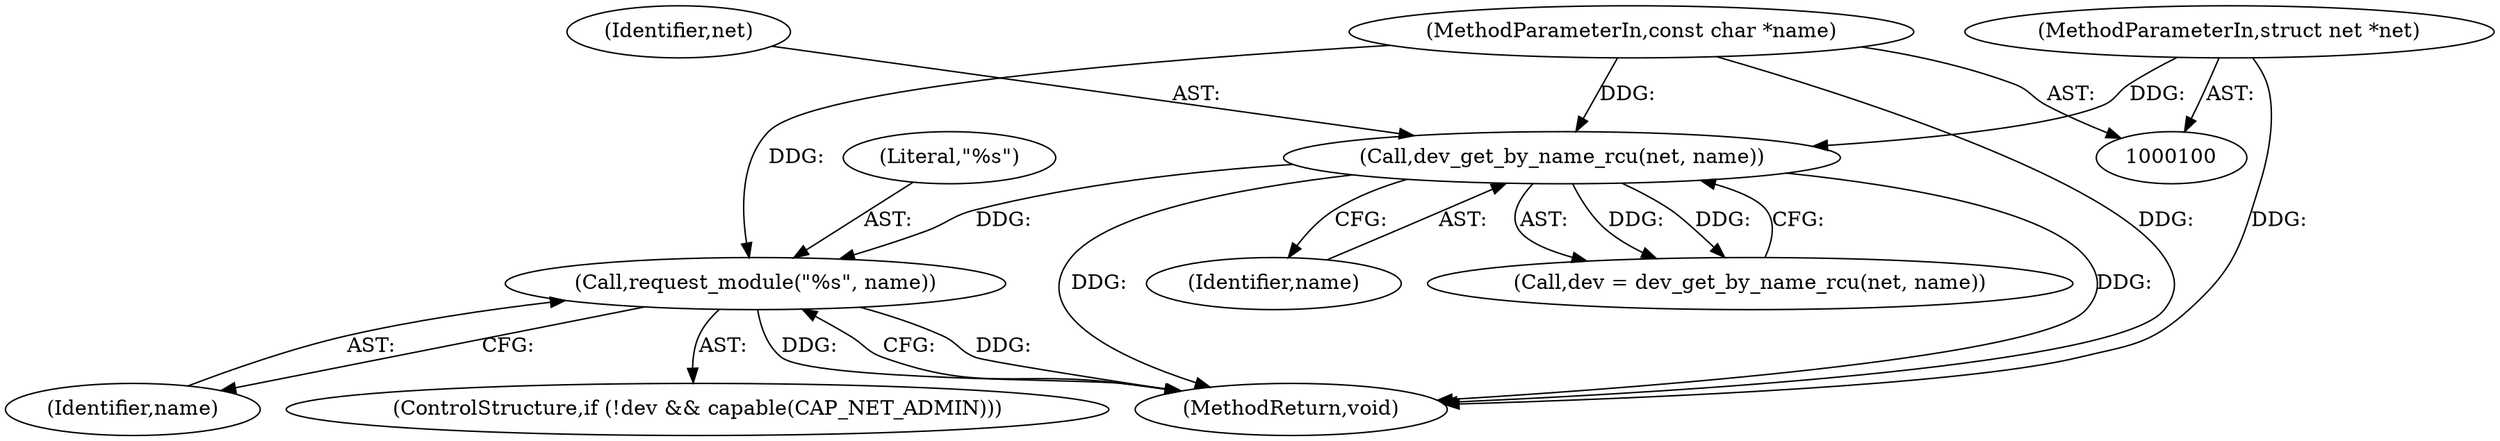 digraph "1_linux_8909c9ad8ff03611c9c96c9a92656213e4bb495b@pointer" {
"1000118" [label="(Call,request_module(\"%s\", name))"];
"1000108" [label="(Call,dev_get_by_name_rcu(net, name))"];
"1000101" [label="(MethodParameterIn,struct net *net)"];
"1000102" [label="(MethodParameterIn,const char *name)"];
"1000101" [label="(MethodParameterIn,struct net *net)"];
"1000118" [label="(Call,request_module(\"%s\", name))"];
"1000110" [label="(Identifier,name)"];
"1000109" [label="(Identifier,net)"];
"1000120" [label="(Identifier,name)"];
"1000119" [label="(Literal,\"%s\")"];
"1000108" [label="(Call,dev_get_by_name_rcu(net, name))"];
"1000121" [label="(MethodReturn,void)"];
"1000102" [label="(MethodParameterIn,const char *name)"];
"1000106" [label="(Call,dev = dev_get_by_name_rcu(net, name))"];
"1000112" [label="(ControlStructure,if (!dev && capable(CAP_NET_ADMIN)))"];
"1000118" -> "1000112"  [label="AST: "];
"1000118" -> "1000120"  [label="CFG: "];
"1000119" -> "1000118"  [label="AST: "];
"1000120" -> "1000118"  [label="AST: "];
"1000121" -> "1000118"  [label="CFG: "];
"1000118" -> "1000121"  [label="DDG: "];
"1000118" -> "1000121"  [label="DDG: "];
"1000108" -> "1000118"  [label="DDG: "];
"1000102" -> "1000118"  [label="DDG: "];
"1000108" -> "1000106"  [label="AST: "];
"1000108" -> "1000110"  [label="CFG: "];
"1000109" -> "1000108"  [label="AST: "];
"1000110" -> "1000108"  [label="AST: "];
"1000106" -> "1000108"  [label="CFG: "];
"1000108" -> "1000121"  [label="DDG: "];
"1000108" -> "1000121"  [label="DDG: "];
"1000108" -> "1000106"  [label="DDG: "];
"1000108" -> "1000106"  [label="DDG: "];
"1000101" -> "1000108"  [label="DDG: "];
"1000102" -> "1000108"  [label="DDG: "];
"1000101" -> "1000100"  [label="AST: "];
"1000101" -> "1000121"  [label="DDG: "];
"1000102" -> "1000100"  [label="AST: "];
"1000102" -> "1000121"  [label="DDG: "];
}
